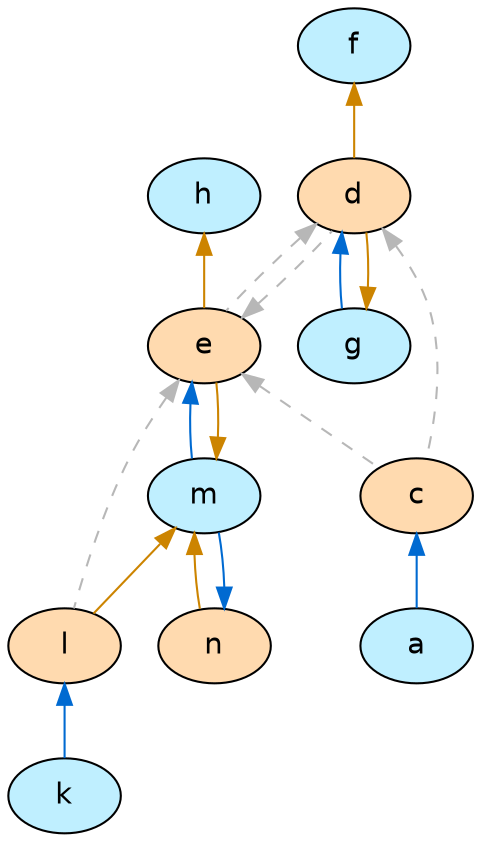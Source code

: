 digraph G {
  node [shape=oval style=filled fontname=Helvetica fontsize=14]
  node [fillcolor="#ffdaaf" fontcolor="#000000"] c l d e n;
  node [fillcolor="#bfefff" fontcolor="#000000"] a k m f g h;
  edge [dir=back, color="#006ad1", style="solid"]
        "c" -> "a";
        "l" -> "k";
        "e" -> "m";
        "d" -> "g";
        "n" -> "m";
  edge [dir=back, color="#b7b7b7", style="dashed"]
        "d" -> "c";
        "e" -> "c";
        "e" -> "l";
        "e" -> "d";
        "d" -> "e";
  edge [dir=back, color="#cc8400", style="solid"]
        "m" -> "l";
        "m" -> "e";
        "f" -> "d";
        "g" -> "d";
        "h" -> "e";
        "m" -> "n";
}
